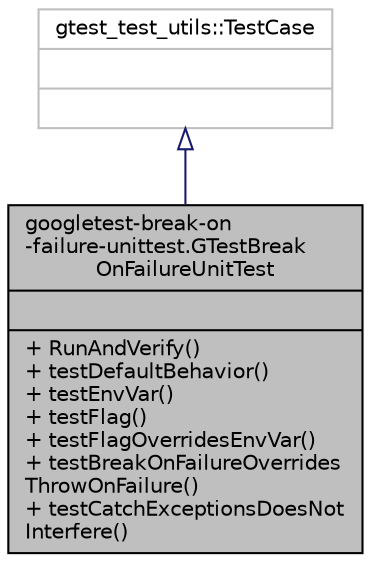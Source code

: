 digraph "googletest-break-on-failure-unittest.GTestBreakOnFailureUnitTest"
{
 // LATEX_PDF_SIZE
  bgcolor="transparent";
  edge [fontname="Helvetica",fontsize="10",labelfontname="Helvetica",labelfontsize="10"];
  node [fontname="Helvetica",fontsize="10",shape=record];
  Node1 [label="{googletest-break-on\l-failure-unittest.GTestBreak\lOnFailureUnitTest\n||+ RunAndVerify()\l+ testDefaultBehavior()\l+ testEnvVar()\l+ testFlag()\l+ testFlagOverridesEnvVar()\l+ testBreakOnFailureOverrides\lThrowOnFailure()\l+ testCatchExceptionsDoesNot\lInterfere()\l}",height=0.2,width=0.4,color="black", fillcolor="grey75", style="filled", fontcolor="black",tooltip=" "];
  Node2 -> Node1 [dir="back",color="midnightblue",fontsize="10",style="solid",arrowtail="onormal",fontname="Helvetica"];
  Node2 [label="{gtest_test_utils::TestCase\n||}",height=0.2,width=0.4,color="grey75",tooltip=" "];
}
